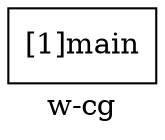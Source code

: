 digraph "w-cg"{
	label="w-cg";


	// Define the nodes
	N1 [shape=rectangle, color=black,label="[1]main"];


	// Define the edges
}
